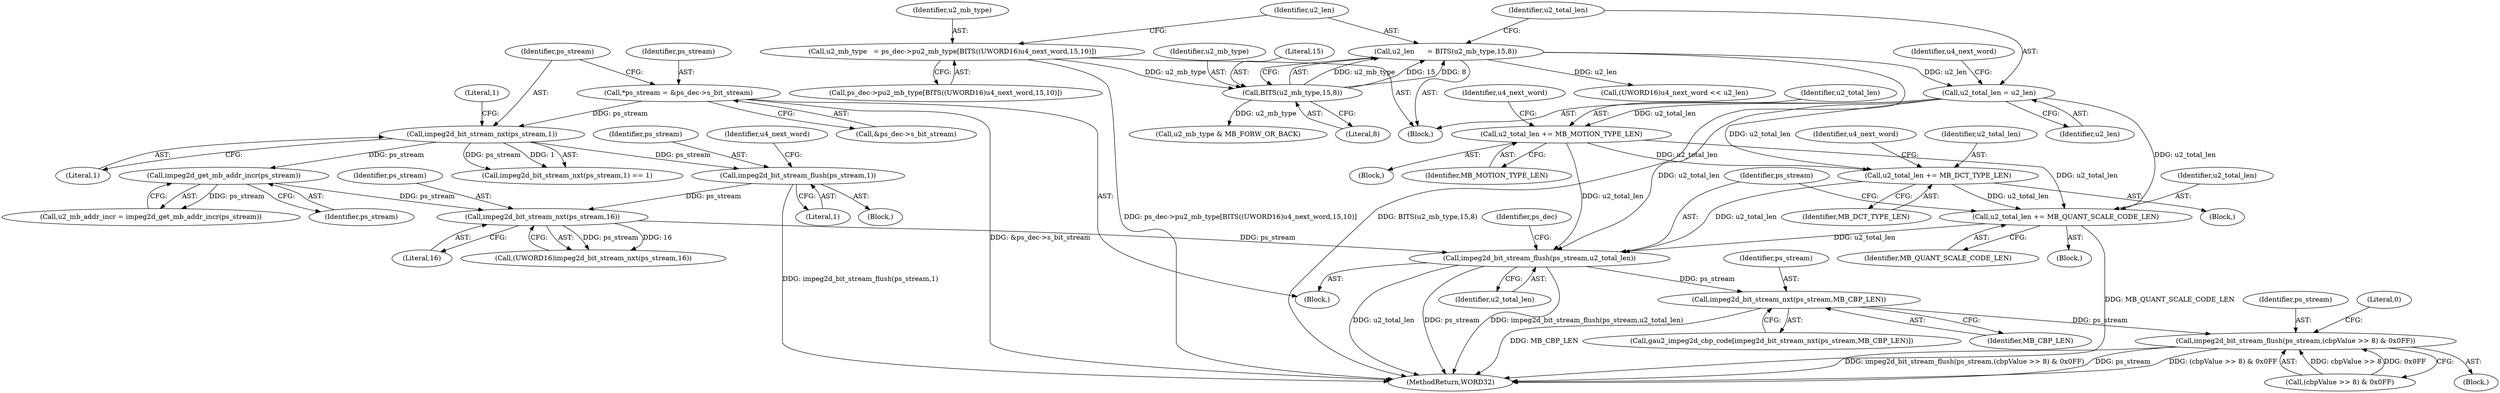 digraph "0_Android_58a6822d7140137ce957c6d2fc20bae1374186c1_1@pointer" {
"1000622" [label="(Call,impeg2d_bit_stream_nxt(ps_stream,MB_CBP_LEN))"];
"1000409" [label="(Call,impeg2d_bit_stream_flush(ps_stream,u2_total_len))"];
"1000243" [label="(Call,impeg2d_bit_stream_nxt(ps_stream,16))"];
"1000171" [label="(Call,impeg2d_get_mb_addr_incr(ps_stream))"];
"1000159" [label="(Call,impeg2d_bit_stream_nxt(ps_stream,1))"];
"1000145" [label="(Call,*ps_stream = &ps_dec->s_bit_stream)"];
"1000164" [label="(Call,impeg2d_bit_stream_flush(ps_stream,1))"];
"1000265" [label="(Call,u2_total_len = u2_len)"];
"1000259" [label="(Call,u2_len      = BITS(u2_mb_type,15,8))"];
"1000261" [label="(Call,BITS(u2_mb_type,15,8))"];
"1000247" [label="(Call,u2_mb_type   = ps_dec->pu2_mb_type[BITS((UWORD16)u4_next_word,15,10)])"];
"1000365" [label="(Call,u2_total_len += MB_DCT_TYPE_LEN)"];
"1000304" [label="(Call,u2_total_len += MB_MOTION_TYPE_LEN)"];
"1000406" [label="(Call,u2_total_len += MB_QUANT_SCALE_CODE_LEN)"];
"1000632" [label="(Call,impeg2d_bit_stream_flush(ps_stream,(cbpValue >> 8) & 0x0FF))"];
"1000355" [label="(Block,)"];
"1000240" [label="(Identifier,u4_next_word)"];
"1000143" [label="(Block,)"];
"1000146" [label="(Identifier,ps_stream)"];
"1000266" [label="(Identifier,u2_total_len)"];
"1000163" [label="(Block,)"];
"1000159" [label="(Call,impeg2d_bit_stream_nxt(ps_stream,1))"];
"1000248" [label="(Identifier,u2_mb_type)"];
"1000244" [label="(Identifier,ps_stream)"];
"1000369" [label="(Identifier,u4_next_word)"];
"1000633" [label="(Identifier,ps_stream)"];
"1000622" [label="(Call,impeg2d_bit_stream_nxt(ps_stream,MB_CBP_LEN))"];
"1000406" [label="(Call,u2_total_len += MB_QUANT_SCALE_CODE_LEN)"];
"1000367" [label="(Identifier,MB_DCT_TYPE_LEN)"];
"1000410" [label="(Identifier,ps_stream)"];
"1000145" [label="(Call,*ps_stream = &ps_dec->s_bit_stream)"];
"1000164" [label="(Call,impeg2d_bit_stream_flush(ps_stream,1))"];
"1000262" [label="(Identifier,u2_mb_type)"];
"1000408" [label="(Identifier,MB_QUANT_SCALE_CODE_LEN)"];
"1000263" [label="(Literal,15)"];
"1000411" [label="(Identifier,u2_total_len)"];
"1000172" [label="(Identifier,ps_stream)"];
"1000267" [label="(Identifier,u2_len)"];
"1000647" [label="(Literal,0)"];
"1000304" [label="(Call,u2_total_len += MB_MOTION_TYPE_LEN)"];
"1000241" [label="(Call,(UWORD16)impeg2d_bit_stream_nxt(ps_stream,16))"];
"1000260" [label="(Identifier,u2_len)"];
"1000259" [label="(Call,u2_len      = BITS(u2_mb_type,15,8))"];
"1000624" [label="(Identifier,MB_CBP_LEN)"];
"1000409" [label="(Call,impeg2d_bit_stream_flush(ps_stream,u2_total_len))"];
"1000414" [label="(Identifier,ps_dec)"];
"1000623" [label="(Identifier,ps_stream)"];
"1000243" [label="(Call,impeg2d_bit_stream_nxt(ps_stream,16))"];
"1000160" [label="(Identifier,ps_stream)"];
"1000264" [label="(Literal,8)"];
"1000648" [label="(MethodReturn,WORD32)"];
"1000247" [label="(Call,u2_mb_type   = ps_dec->pu2_mb_type[BITS((UWORD16)u4_next_word,15,10)])"];
"1000171" [label="(Call,impeg2d_get_mb_addr_incr(ps_stream))"];
"1000634" [label="(Call,(cbpValue >> 8) & 0x0FF)"];
"1000169" [label="(Call,u2_mb_addr_incr = impeg2d_get_mb_addr_incr(ps_stream))"];
"1000161" [label="(Literal,1)"];
"1000158" [label="(Call,impeg2d_bit_stream_nxt(ps_stream,1) == 1)"];
"1000632" [label="(Call,impeg2d_bit_stream_flush(ps_stream,(cbpValue >> 8) & 0x0FF))"];
"1000616" [label="(Block,)"];
"1000382" [label="(Block,)"];
"1000366" [label="(Identifier,u2_total_len)"];
"1000162" [label="(Literal,1)"];
"1000245" [label="(Literal,16)"];
"1000620" [label="(Call,gau2_impeg2d_cbp_code[impeg2d_bit_stream_nxt(ps_stream,MB_CBP_LEN)])"];
"1000246" [label="(Block,)"];
"1000166" [label="(Literal,1)"];
"1000269" [label="(Identifier,u4_next_word)"];
"1000261" [label="(Call,BITS(u2_mb_type,15,8))"];
"1000306" [label="(Identifier,MB_MOTION_TYPE_LEN)"];
"1000293" [label="(Block,)"];
"1000305" [label="(Identifier,u2_total_len)"];
"1000308" [label="(Identifier,u4_next_word)"];
"1000147" [label="(Call,&ps_dec->s_bit_stream)"];
"1000165" [label="(Identifier,ps_stream)"];
"1000273" [label="(Call,(UWORD16)u4_next_word << u2_len)"];
"1000287" [label="(Call,u2_mb_type & MB_FORW_OR_BACK)"];
"1000365" [label="(Call,u2_total_len += MB_DCT_TYPE_LEN)"];
"1000265" [label="(Call,u2_total_len = u2_len)"];
"1000407" [label="(Identifier,u2_total_len)"];
"1000249" [label="(Call,ps_dec->pu2_mb_type[BITS((UWORD16)u4_next_word,15,10)])"];
"1000622" -> "1000620"  [label="AST: "];
"1000622" -> "1000624"  [label="CFG: "];
"1000623" -> "1000622"  [label="AST: "];
"1000624" -> "1000622"  [label="AST: "];
"1000620" -> "1000622"  [label="CFG: "];
"1000622" -> "1000648"  [label="DDG: MB_CBP_LEN"];
"1000409" -> "1000622"  [label="DDG: ps_stream"];
"1000622" -> "1000632"  [label="DDG: ps_stream"];
"1000409" -> "1000143"  [label="AST: "];
"1000409" -> "1000411"  [label="CFG: "];
"1000410" -> "1000409"  [label="AST: "];
"1000411" -> "1000409"  [label="AST: "];
"1000414" -> "1000409"  [label="CFG: "];
"1000409" -> "1000648"  [label="DDG: impeg2d_bit_stream_flush(ps_stream,u2_total_len)"];
"1000409" -> "1000648"  [label="DDG: u2_total_len"];
"1000409" -> "1000648"  [label="DDG: ps_stream"];
"1000243" -> "1000409"  [label="DDG: ps_stream"];
"1000265" -> "1000409"  [label="DDG: u2_total_len"];
"1000365" -> "1000409"  [label="DDG: u2_total_len"];
"1000406" -> "1000409"  [label="DDG: u2_total_len"];
"1000304" -> "1000409"  [label="DDG: u2_total_len"];
"1000243" -> "1000241"  [label="AST: "];
"1000243" -> "1000245"  [label="CFG: "];
"1000244" -> "1000243"  [label="AST: "];
"1000245" -> "1000243"  [label="AST: "];
"1000241" -> "1000243"  [label="CFG: "];
"1000243" -> "1000241"  [label="DDG: ps_stream"];
"1000243" -> "1000241"  [label="DDG: 16"];
"1000171" -> "1000243"  [label="DDG: ps_stream"];
"1000164" -> "1000243"  [label="DDG: ps_stream"];
"1000171" -> "1000169"  [label="AST: "];
"1000171" -> "1000172"  [label="CFG: "];
"1000172" -> "1000171"  [label="AST: "];
"1000169" -> "1000171"  [label="CFG: "];
"1000171" -> "1000169"  [label="DDG: ps_stream"];
"1000159" -> "1000171"  [label="DDG: ps_stream"];
"1000159" -> "1000158"  [label="AST: "];
"1000159" -> "1000161"  [label="CFG: "];
"1000160" -> "1000159"  [label="AST: "];
"1000161" -> "1000159"  [label="AST: "];
"1000162" -> "1000159"  [label="CFG: "];
"1000159" -> "1000158"  [label="DDG: ps_stream"];
"1000159" -> "1000158"  [label="DDG: 1"];
"1000145" -> "1000159"  [label="DDG: ps_stream"];
"1000159" -> "1000164"  [label="DDG: ps_stream"];
"1000145" -> "1000143"  [label="AST: "];
"1000145" -> "1000147"  [label="CFG: "];
"1000146" -> "1000145"  [label="AST: "];
"1000147" -> "1000145"  [label="AST: "];
"1000160" -> "1000145"  [label="CFG: "];
"1000145" -> "1000648"  [label="DDG: &ps_dec->s_bit_stream"];
"1000164" -> "1000163"  [label="AST: "];
"1000164" -> "1000166"  [label="CFG: "];
"1000165" -> "1000164"  [label="AST: "];
"1000166" -> "1000164"  [label="AST: "];
"1000240" -> "1000164"  [label="CFG: "];
"1000164" -> "1000648"  [label="DDG: impeg2d_bit_stream_flush(ps_stream,1)"];
"1000265" -> "1000246"  [label="AST: "];
"1000265" -> "1000267"  [label="CFG: "];
"1000266" -> "1000265"  [label="AST: "];
"1000267" -> "1000265"  [label="AST: "];
"1000269" -> "1000265"  [label="CFG: "];
"1000259" -> "1000265"  [label="DDG: u2_len"];
"1000265" -> "1000304"  [label="DDG: u2_total_len"];
"1000265" -> "1000365"  [label="DDG: u2_total_len"];
"1000265" -> "1000406"  [label="DDG: u2_total_len"];
"1000259" -> "1000246"  [label="AST: "];
"1000259" -> "1000261"  [label="CFG: "];
"1000260" -> "1000259"  [label="AST: "];
"1000261" -> "1000259"  [label="AST: "];
"1000266" -> "1000259"  [label="CFG: "];
"1000259" -> "1000648"  [label="DDG: BITS(u2_mb_type,15,8)"];
"1000261" -> "1000259"  [label="DDG: u2_mb_type"];
"1000261" -> "1000259"  [label="DDG: 15"];
"1000261" -> "1000259"  [label="DDG: 8"];
"1000259" -> "1000273"  [label="DDG: u2_len"];
"1000261" -> "1000264"  [label="CFG: "];
"1000262" -> "1000261"  [label="AST: "];
"1000263" -> "1000261"  [label="AST: "];
"1000264" -> "1000261"  [label="AST: "];
"1000247" -> "1000261"  [label="DDG: u2_mb_type"];
"1000261" -> "1000287"  [label="DDG: u2_mb_type"];
"1000247" -> "1000246"  [label="AST: "];
"1000247" -> "1000249"  [label="CFG: "];
"1000248" -> "1000247"  [label="AST: "];
"1000249" -> "1000247"  [label="AST: "];
"1000260" -> "1000247"  [label="CFG: "];
"1000247" -> "1000648"  [label="DDG: ps_dec->pu2_mb_type[BITS((UWORD16)u4_next_word,15,10)]"];
"1000365" -> "1000355"  [label="AST: "];
"1000365" -> "1000367"  [label="CFG: "];
"1000366" -> "1000365"  [label="AST: "];
"1000367" -> "1000365"  [label="AST: "];
"1000369" -> "1000365"  [label="CFG: "];
"1000304" -> "1000365"  [label="DDG: u2_total_len"];
"1000365" -> "1000406"  [label="DDG: u2_total_len"];
"1000304" -> "1000293"  [label="AST: "];
"1000304" -> "1000306"  [label="CFG: "];
"1000305" -> "1000304"  [label="AST: "];
"1000306" -> "1000304"  [label="AST: "];
"1000308" -> "1000304"  [label="CFG: "];
"1000304" -> "1000406"  [label="DDG: u2_total_len"];
"1000406" -> "1000382"  [label="AST: "];
"1000406" -> "1000408"  [label="CFG: "];
"1000407" -> "1000406"  [label="AST: "];
"1000408" -> "1000406"  [label="AST: "];
"1000410" -> "1000406"  [label="CFG: "];
"1000406" -> "1000648"  [label="DDG: MB_QUANT_SCALE_CODE_LEN"];
"1000632" -> "1000616"  [label="AST: "];
"1000632" -> "1000634"  [label="CFG: "];
"1000633" -> "1000632"  [label="AST: "];
"1000634" -> "1000632"  [label="AST: "];
"1000647" -> "1000632"  [label="CFG: "];
"1000632" -> "1000648"  [label="DDG: impeg2d_bit_stream_flush(ps_stream,(cbpValue >> 8) & 0x0FF)"];
"1000632" -> "1000648"  [label="DDG: ps_stream"];
"1000632" -> "1000648"  [label="DDG: (cbpValue >> 8) & 0x0FF"];
"1000634" -> "1000632"  [label="DDG: cbpValue >> 8"];
"1000634" -> "1000632"  [label="DDG: 0x0FF"];
}
